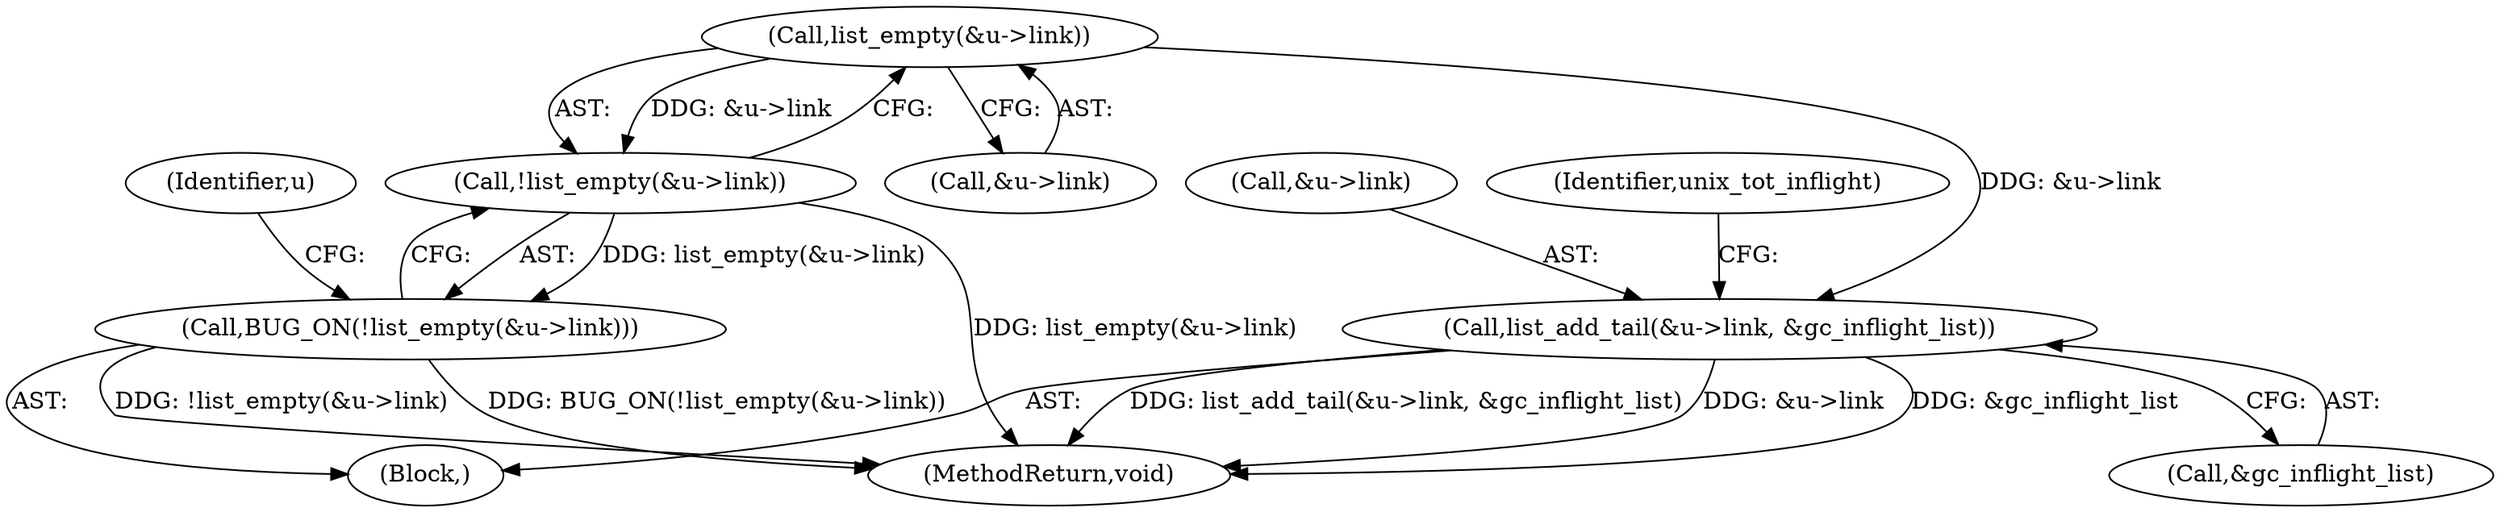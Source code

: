 digraph "0_linux_712f4aad406bb1ed67f3f98d04c044191f0ff593_0@pointer" {
"1000130" [label="(Call,list_empty(&u->link))"];
"1000129" [label="(Call,!list_empty(&u->link))"];
"1000128" [label="(Call,BUG_ON(!list_empty(&u->link)))"];
"1000135" [label="(Call,list_add_tail(&u->link, &gc_inflight_list))"];
"1000135" [label="(Call,list_add_tail(&u->link, &gc_inflight_list))"];
"1000138" [label="(Identifier,u)"];
"1000127" [label="(Block,)"];
"1000130" [label="(Call,list_empty(&u->link))"];
"1000136" [label="(Call,&u->link)"];
"1000140" [label="(Call,&gc_inflight_list)"];
"1000151" [label="(Identifier,unix_tot_inflight)"];
"1000128" [label="(Call,BUG_ON(!list_empty(&u->link)))"];
"1000129" [label="(Call,!list_empty(&u->link))"];
"1000131" [label="(Call,&u->link)"];
"1000163" [label="(MethodReturn,void)"];
"1000130" -> "1000129"  [label="AST: "];
"1000130" -> "1000131"  [label="CFG: "];
"1000131" -> "1000130"  [label="AST: "];
"1000129" -> "1000130"  [label="CFG: "];
"1000130" -> "1000129"  [label="DDG: &u->link"];
"1000130" -> "1000135"  [label="DDG: &u->link"];
"1000129" -> "1000128"  [label="AST: "];
"1000128" -> "1000129"  [label="CFG: "];
"1000129" -> "1000163"  [label="DDG: list_empty(&u->link)"];
"1000129" -> "1000128"  [label="DDG: list_empty(&u->link)"];
"1000128" -> "1000127"  [label="AST: "];
"1000138" -> "1000128"  [label="CFG: "];
"1000128" -> "1000163"  [label="DDG: BUG_ON(!list_empty(&u->link))"];
"1000128" -> "1000163"  [label="DDG: !list_empty(&u->link)"];
"1000135" -> "1000127"  [label="AST: "];
"1000135" -> "1000140"  [label="CFG: "];
"1000136" -> "1000135"  [label="AST: "];
"1000140" -> "1000135"  [label="AST: "];
"1000151" -> "1000135"  [label="CFG: "];
"1000135" -> "1000163"  [label="DDG: &gc_inflight_list"];
"1000135" -> "1000163"  [label="DDG: list_add_tail(&u->link, &gc_inflight_list)"];
"1000135" -> "1000163"  [label="DDG: &u->link"];
}
